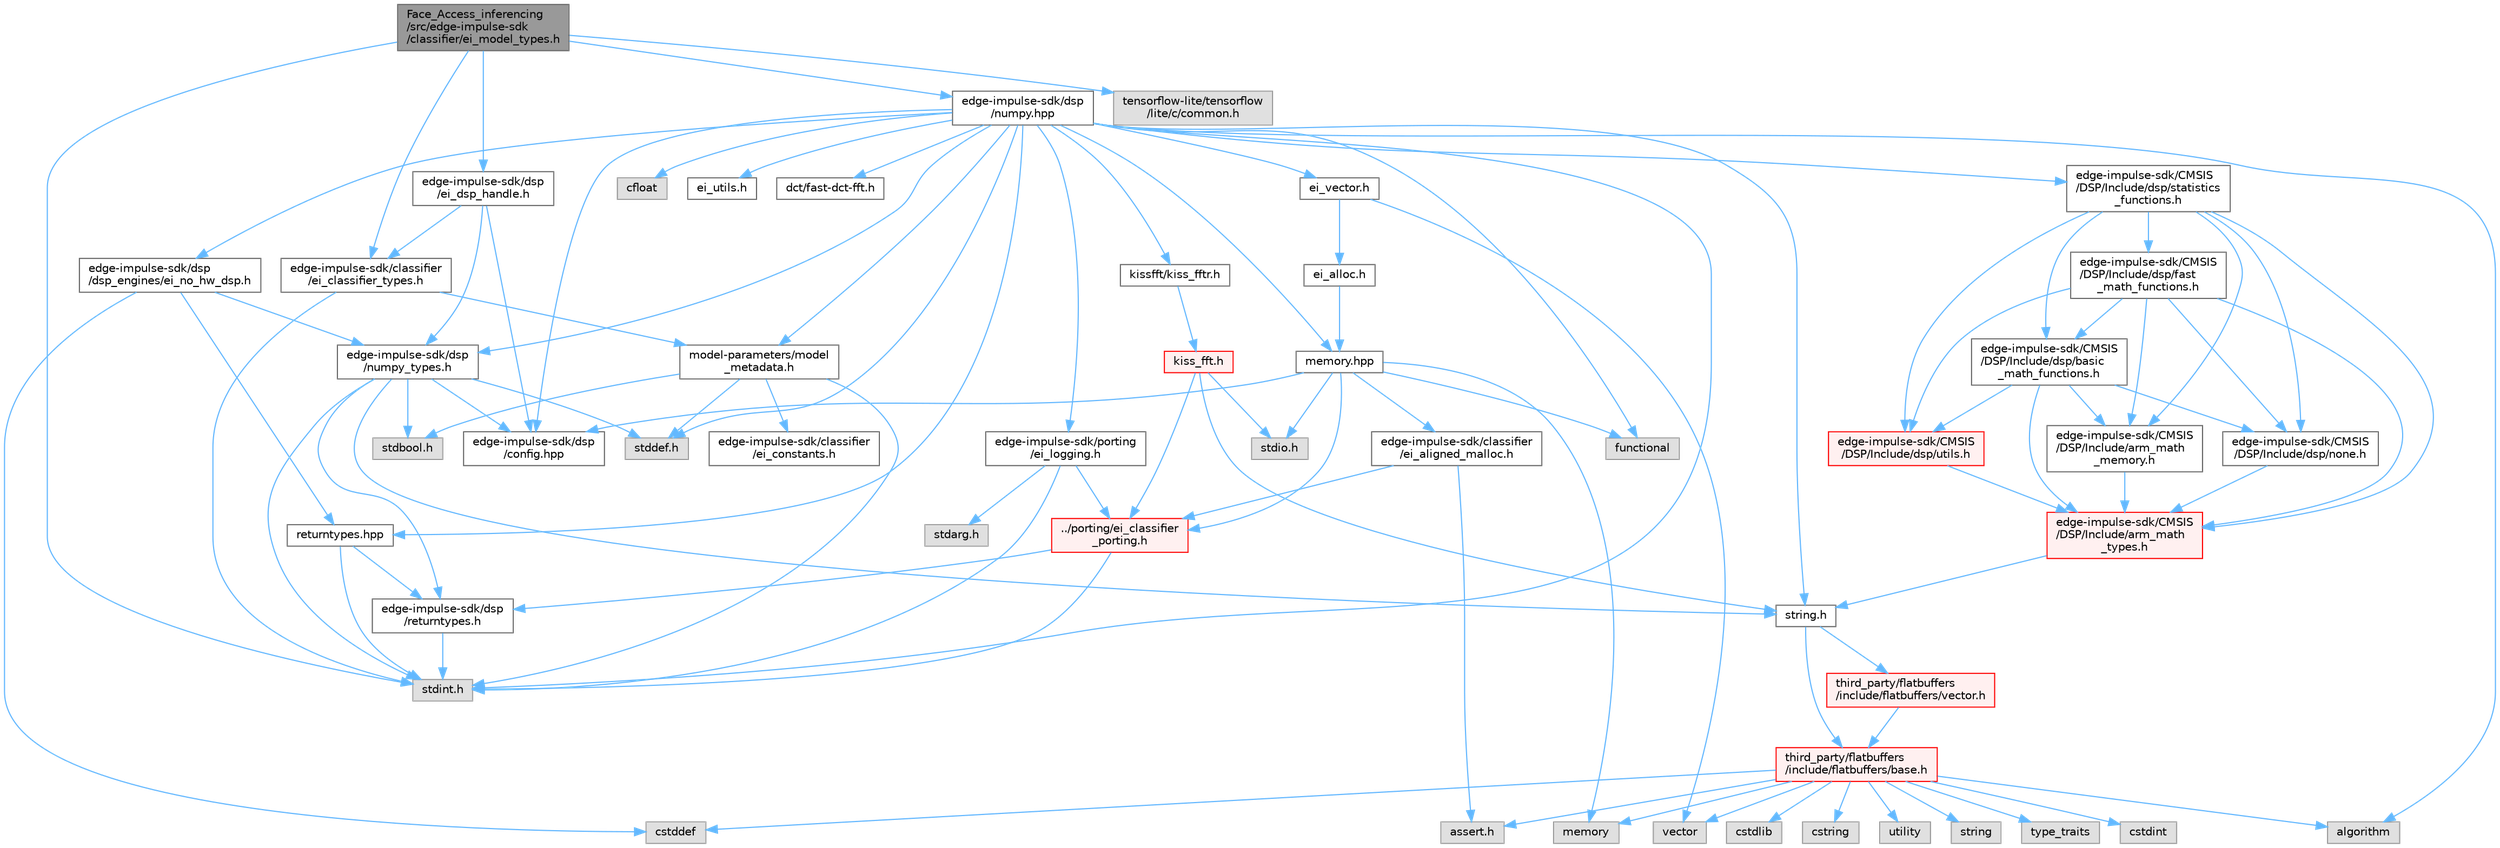 digraph "Face_Access_inferencing/src/edge-impulse-sdk/classifier/ei_model_types.h"
{
 // LATEX_PDF_SIZE
  bgcolor="transparent";
  edge [fontname=Helvetica,fontsize=10,labelfontname=Helvetica,labelfontsize=10];
  node [fontname=Helvetica,fontsize=10,shape=box,height=0.2,width=0.4];
  Node1 [id="Node000001",label="Face_Access_inferencing\l/src/edge-impulse-sdk\l/classifier/ei_model_types.h",height=0.2,width=0.4,color="gray40", fillcolor="grey60", style="filled", fontcolor="black",tooltip=" "];
  Node1 -> Node2 [id="edge98_Node000001_Node000002",color="steelblue1",style="solid",tooltip=" "];
  Node2 [id="Node000002",label="stdint.h",height=0.2,width=0.4,color="grey60", fillcolor="#E0E0E0", style="filled",tooltip=" "];
  Node1 -> Node3 [id="edge99_Node000001_Node000003",color="steelblue1",style="solid",tooltip=" "];
  Node3 [id="Node000003",label="edge-impulse-sdk/classifier\l/ei_classifier_types.h",height=0.2,width=0.4,color="grey40", fillcolor="white", style="filled",URL="$ei__classifier__types_8h.html",tooltip=" "];
  Node3 -> Node2 [id="edge100_Node000003_Node000002",color="steelblue1",style="solid",tooltip=" "];
  Node3 -> Node4 [id="edge101_Node000003_Node000004",color="steelblue1",style="solid",tooltip=" "];
  Node4 [id="Node000004",label="model-parameters/model\l_metadata.h",height=0.2,width=0.4,color="grey40", fillcolor="white", style="filled",URL="$model__metadata_8h.html",tooltip=" "];
  Node4 -> Node2 [id="edge102_Node000004_Node000002",color="steelblue1",style="solid",tooltip=" "];
  Node4 -> Node5 [id="edge103_Node000004_Node000005",color="steelblue1",style="solid",tooltip=" "];
  Node5 [id="Node000005",label="stdbool.h",height=0.2,width=0.4,color="grey60", fillcolor="#E0E0E0", style="filled",tooltip=" "];
  Node4 -> Node6 [id="edge104_Node000004_Node000006",color="steelblue1",style="solid",tooltip=" "];
  Node6 [id="Node000006",label="stddef.h",height=0.2,width=0.4,color="grey60", fillcolor="#E0E0E0", style="filled",tooltip=" "];
  Node4 -> Node7 [id="edge105_Node000004_Node000007",color="steelblue1",style="solid",tooltip=" "];
  Node7 [id="Node000007",label="edge-impulse-sdk/classifier\l/ei_constants.h",height=0.2,width=0.4,color="grey40", fillcolor="white", style="filled",URL="$ei__constants_8h.html",tooltip=" "];
  Node1 -> Node8 [id="edge106_Node000001_Node000008",color="steelblue1",style="solid",tooltip=" "];
  Node8 [id="Node000008",label="edge-impulse-sdk/dsp\l/ei_dsp_handle.h",height=0.2,width=0.4,color="grey40", fillcolor="white", style="filled",URL="$ei__dsp__handle_8h.html",tooltip=" "];
  Node8 -> Node9 [id="edge107_Node000008_Node000009",color="steelblue1",style="solid",tooltip=" "];
  Node9 [id="Node000009",label="edge-impulse-sdk/dsp\l/config.hpp",height=0.2,width=0.4,color="grey40", fillcolor="white", style="filled",URL="$config_8hpp.html",tooltip=" "];
  Node8 -> Node10 [id="edge108_Node000008_Node000010",color="steelblue1",style="solid",tooltip=" "];
  Node10 [id="Node000010",label="edge-impulse-sdk/dsp\l/numpy_types.h",height=0.2,width=0.4,color="grey40", fillcolor="white", style="filled",URL="$numpy__types_8h.html",tooltip=" "];
  Node10 -> Node2 [id="edge109_Node000010_Node000002",color="steelblue1",style="solid",tooltip=" "];
  Node10 -> Node5 [id="edge110_Node000010_Node000005",color="steelblue1",style="solid",tooltip=" "];
  Node10 -> Node11 [id="edge111_Node000010_Node000011",color="steelblue1",style="solid",tooltip=" "];
  Node11 [id="Node000011",label="string.h",height=0.2,width=0.4,color="grey40", fillcolor="white", style="filled",URL="$string_8h.html",tooltip=" "];
  Node11 -> Node12 [id="edge112_Node000011_Node000012",color="steelblue1",style="solid",tooltip=" "];
  Node12 [id="Node000012",label="third_party/flatbuffers\l/include/flatbuffers/base.h",height=0.2,width=0.4,color="red", fillcolor="#FFF0F0", style="filled",URL="$base_8h.html",tooltip=" "];
  Node12 -> Node13 [id="edge113_Node000012_Node000013",color="steelblue1",style="solid",tooltip=" "];
  Node13 [id="Node000013",label="assert.h",height=0.2,width=0.4,color="grey60", fillcolor="#E0E0E0", style="filled",tooltip=" "];
  Node12 -> Node14 [id="edge114_Node000012_Node000014",color="steelblue1",style="solid",tooltip=" "];
  Node14 [id="Node000014",label="cstdint",height=0.2,width=0.4,color="grey60", fillcolor="#E0E0E0", style="filled",tooltip=" "];
  Node12 -> Node15 [id="edge115_Node000012_Node000015",color="steelblue1",style="solid",tooltip=" "];
  Node15 [id="Node000015",label="cstddef",height=0.2,width=0.4,color="grey60", fillcolor="#E0E0E0", style="filled",tooltip=" "];
  Node12 -> Node16 [id="edge116_Node000012_Node000016",color="steelblue1",style="solid",tooltip=" "];
  Node16 [id="Node000016",label="cstdlib",height=0.2,width=0.4,color="grey60", fillcolor="#E0E0E0", style="filled",tooltip=" "];
  Node12 -> Node17 [id="edge117_Node000012_Node000017",color="steelblue1",style="solid",tooltip=" "];
  Node17 [id="Node000017",label="cstring",height=0.2,width=0.4,color="grey60", fillcolor="#E0E0E0", style="filled",tooltip=" "];
  Node12 -> Node18 [id="edge118_Node000012_Node000018",color="steelblue1",style="solid",tooltip=" "];
  Node18 [id="Node000018",label="utility",height=0.2,width=0.4,color="grey60", fillcolor="#E0E0E0", style="filled",tooltip=" "];
  Node12 -> Node19 [id="edge119_Node000012_Node000019",color="steelblue1",style="solid",tooltip=" "];
  Node19 [id="Node000019",label="string",height=0.2,width=0.4,color="grey60", fillcolor="#E0E0E0", style="filled",tooltip=" "];
  Node12 -> Node20 [id="edge120_Node000012_Node000020",color="steelblue1",style="solid",tooltip=" "];
  Node20 [id="Node000020",label="type_traits",height=0.2,width=0.4,color="grey60", fillcolor="#E0E0E0", style="filled",tooltip=" "];
  Node12 -> Node21 [id="edge121_Node000012_Node000021",color="steelblue1",style="solid",tooltip=" "];
  Node21 [id="Node000021",label="vector",height=0.2,width=0.4,color="grey60", fillcolor="#E0E0E0", style="filled",tooltip=" "];
  Node12 -> Node23 [id="edge122_Node000012_Node000023",color="steelblue1",style="solid",tooltip=" "];
  Node23 [id="Node000023",label="algorithm",height=0.2,width=0.4,color="grey60", fillcolor="#E0E0E0", style="filled",tooltip=" "];
  Node12 -> Node25 [id="edge123_Node000012_Node000025",color="steelblue1",style="solid",tooltip=" "];
  Node25 [id="Node000025",label="memory",height=0.2,width=0.4,color="grey60", fillcolor="#E0E0E0", style="filled",tooltip=" "];
  Node11 -> Node26 [id="edge124_Node000011_Node000026",color="steelblue1",style="solid",tooltip=" "];
  Node26 [id="Node000026",label="third_party/flatbuffers\l/include/flatbuffers/vector.h",height=0.2,width=0.4,color="red", fillcolor="#FFF0F0", style="filled",URL="$vector_8h.html",tooltip=" "];
  Node26 -> Node12 [id="edge125_Node000026_Node000012",color="steelblue1",style="solid",tooltip=" "];
  Node10 -> Node6 [id="edge126_Node000010_Node000006",color="steelblue1",style="solid",tooltip=" "];
  Node10 -> Node9 [id="edge127_Node000010_Node000009",color="steelblue1",style="solid",tooltip=" "];
  Node10 -> Node30 [id="edge128_Node000010_Node000030",color="steelblue1",style="solid",tooltip=" "];
  Node30 [id="Node000030",label="edge-impulse-sdk/dsp\l/returntypes.h",height=0.2,width=0.4,color="grey40", fillcolor="white", style="filled",URL="$returntypes_8h.html",tooltip=" "];
  Node30 -> Node2 [id="edge129_Node000030_Node000002",color="steelblue1",style="solid",tooltip=" "];
  Node8 -> Node3 [id="edge130_Node000008_Node000003",color="steelblue1",style="solid",tooltip=" "];
  Node1 -> Node31 [id="edge131_Node000001_Node000031",color="steelblue1",style="solid",tooltip=" "];
  Node31 [id="Node000031",label="edge-impulse-sdk/dsp\l/numpy.hpp",height=0.2,width=0.4,color="grey40", fillcolor="white", style="filled",URL="$numpy_8hpp.html",tooltip=" "];
  Node31 -> Node2 [id="edge132_Node000031_Node000002",color="steelblue1",style="solid",tooltip=" "];
  Node31 -> Node11 [id="edge133_Node000031_Node000011",color="steelblue1",style="solid",tooltip=" "];
  Node31 -> Node6 [id="edge134_Node000031_Node000006",color="steelblue1",style="solid",tooltip=" "];
  Node31 -> Node32 [id="edge135_Node000031_Node000032",color="steelblue1",style="solid",tooltip=" "];
  Node32 [id="Node000032",label="cfloat",height=0.2,width=0.4,color="grey60", fillcolor="#E0E0E0", style="filled",tooltip=" "];
  Node31 -> Node33 [id="edge136_Node000031_Node000033",color="steelblue1",style="solid",tooltip=" "];
  Node33 [id="Node000033",label="ei_vector.h",height=0.2,width=0.4,color="grey40", fillcolor="white", style="filled",URL="$ei__vector_8h.html",tooltip=" "];
  Node33 -> Node34 [id="edge137_Node000033_Node000034",color="steelblue1",style="solid",tooltip=" "];
  Node34 [id="Node000034",label="ei_alloc.h",height=0.2,width=0.4,color="grey40", fillcolor="white", style="filled",URL="$ei__alloc_8h.html",tooltip=" "];
  Node34 -> Node35 [id="edge138_Node000034_Node000035",color="steelblue1",style="solid",tooltip=" "];
  Node35 [id="Node000035",label="memory.hpp",height=0.2,width=0.4,color="grey40", fillcolor="white", style="filled",URL="$memory_8hpp.html",tooltip=" "];
  Node35 -> Node36 [id="edge139_Node000035_Node000036",color="steelblue1",style="solid",tooltip=" "];
  Node36 [id="Node000036",label="functional",height=0.2,width=0.4,color="grey60", fillcolor="#E0E0E0", style="filled",tooltip=" "];
  Node35 -> Node37 [id="edge140_Node000035_Node000037",color="steelblue1",style="solid",tooltip=" "];
  Node37 [id="Node000037",label="stdio.h",height=0.2,width=0.4,color="grey60", fillcolor="#E0E0E0", style="filled",tooltip=" "];
  Node35 -> Node25 [id="edge141_Node000035_Node000025",color="steelblue1",style="solid",tooltip=" "];
  Node35 -> Node38 [id="edge142_Node000035_Node000038",color="steelblue1",style="solid",tooltip=" "];
  Node38 [id="Node000038",label="../porting/ei_classifier\l_porting.h",height=0.2,width=0.4,color="red", fillcolor="#FFF0F0", style="filled",URL="$ei__classifier__porting_8h.html",tooltip=" "];
  Node38 -> Node2 [id="edge143_Node000038_Node000002",color="steelblue1",style="solid",tooltip=" "];
  Node38 -> Node30 [id="edge144_Node000038_Node000030",color="steelblue1",style="solid",tooltip=" "];
  Node35 -> Node40 [id="edge145_Node000035_Node000040",color="steelblue1",style="solid",tooltip=" "];
  Node40 [id="Node000040",label="edge-impulse-sdk/classifier\l/ei_aligned_malloc.h",height=0.2,width=0.4,color="grey40", fillcolor="white", style="filled",URL="$ei__aligned__malloc_8h.html",tooltip=" "];
  Node40 -> Node13 [id="edge146_Node000040_Node000013",color="steelblue1",style="solid",tooltip=" "];
  Node40 -> Node38 [id="edge147_Node000040_Node000038",color="steelblue1",style="solid",tooltip=" "];
  Node35 -> Node9 [id="edge148_Node000035_Node000009",color="steelblue1",style="solid",tooltip=" "];
  Node33 -> Node21 [id="edge149_Node000033_Node000021",color="steelblue1",style="solid",tooltip=" "];
  Node31 -> Node23 [id="edge150_Node000031_Node000023",color="steelblue1",style="solid",tooltip=" "];
  Node31 -> Node10 [id="edge151_Node000031_Node000010",color="steelblue1",style="solid",tooltip=" "];
  Node31 -> Node9 [id="edge152_Node000031_Node000009",color="steelblue1",style="solid",tooltip=" "];
  Node31 -> Node41 [id="edge153_Node000031_Node000041",color="steelblue1",style="solid",tooltip=" "];
  Node41 [id="Node000041",label="returntypes.hpp",height=0.2,width=0.4,color="grey40", fillcolor="white", style="filled",URL="$returntypes_8hpp.html",tooltip=" "];
  Node41 -> Node2 [id="edge154_Node000041_Node000002",color="steelblue1",style="solid",tooltip=" "];
  Node41 -> Node30 [id="edge155_Node000041_Node000030",color="steelblue1",style="solid",tooltip=" "];
  Node31 -> Node35 [id="edge156_Node000031_Node000035",color="steelblue1",style="solid",tooltip=" "];
  Node31 -> Node42 [id="edge157_Node000031_Node000042",color="steelblue1",style="solid",tooltip=" "];
  Node42 [id="Node000042",label="ei_utils.h",height=0.2,width=0.4,color="grey40", fillcolor="white", style="filled",URL="$ei__utils_8h.html",tooltip=" "];
  Node31 -> Node43 [id="edge158_Node000031_Node000043",color="steelblue1",style="solid",tooltip=" "];
  Node43 [id="Node000043",label="dct/fast-dct-fft.h",height=0.2,width=0.4,color="grey40", fillcolor="white", style="filled",URL="$fast-dct-fft_8h.html",tooltip=" "];
  Node31 -> Node44 [id="edge159_Node000031_Node000044",color="steelblue1",style="solid",tooltip=" "];
  Node44 [id="Node000044",label="kissfft/kiss_fftr.h",height=0.2,width=0.4,color="grey40", fillcolor="white", style="filled",URL="$_face___access__inferencing_2src_2edge-impulse-sdk_2dsp_2kissfft_2kiss__fftr_8h.html",tooltip=" "];
  Node44 -> Node45 [id="edge160_Node000044_Node000045",color="steelblue1",style="solid",tooltip=" "];
  Node45 [id="Node000045",label="kiss_fft.h",height=0.2,width=0.4,color="red", fillcolor="#FFF0F0", style="filled",URL="$_face___access__inferencing_2src_2edge-impulse-sdk_2dsp_2kissfft_2kiss__fft_8h.html",tooltip=" "];
  Node45 -> Node37 [id="edge161_Node000045_Node000037",color="steelblue1",style="solid",tooltip=" "];
  Node45 -> Node11 [id="edge162_Node000045_Node000011",color="steelblue1",style="solid",tooltip=" "];
  Node45 -> Node38 [id="edge163_Node000045_Node000038",color="steelblue1",style="solid",tooltip=" "];
  Node31 -> Node47 [id="edge164_Node000031_Node000047",color="steelblue1",style="solid",tooltip=" "];
  Node47 [id="Node000047",label="edge-impulse-sdk/porting\l/ei_logging.h",height=0.2,width=0.4,color="grey40", fillcolor="white", style="filled",URL="$ei__logging_8h.html",tooltip=" "];
  Node47 -> Node2 [id="edge165_Node000047_Node000002",color="steelblue1",style="solid",tooltip=" "];
  Node47 -> Node48 [id="edge166_Node000047_Node000048",color="steelblue1",style="solid",tooltip=" "];
  Node48 [id="Node000048",label="stdarg.h",height=0.2,width=0.4,color="grey60", fillcolor="#E0E0E0", style="filled",tooltip=" "];
  Node47 -> Node38 [id="edge167_Node000047_Node000038",color="steelblue1",style="solid",tooltip=" "];
  Node31 -> Node4 [id="edge168_Node000031_Node000004",color="steelblue1",style="solid",tooltip=" "];
  Node31 -> Node49 [id="edge169_Node000031_Node000049",color="steelblue1",style="solid",tooltip=" "];
  Node49 [id="Node000049",label="edge-impulse-sdk/dsp\l/dsp_engines/ei_no_hw_dsp.h",height=0.2,width=0.4,color="grey40", fillcolor="white", style="filled",URL="$ei__no__hw__dsp_8h.html",tooltip=" "];
  Node49 -> Node15 [id="edge170_Node000049_Node000015",color="steelblue1",style="solid",tooltip=" "];
  Node49 -> Node41 [id="edge171_Node000049_Node000041",color="steelblue1",style="solid",tooltip=" "];
  Node49 -> Node10 [id="edge172_Node000049_Node000010",color="steelblue1",style="solid",tooltip=" "];
  Node31 -> Node50 [id="edge173_Node000031_Node000050",color="steelblue1",style="solid",tooltip=" "];
  Node50 [id="Node000050",label="edge-impulse-sdk/CMSIS\l/DSP/Include/dsp/statistics\l_functions.h",height=0.2,width=0.4,color="grey40", fillcolor="white", style="filled",URL="$statistics__functions_8h.html",tooltip=" "];
  Node50 -> Node51 [id="edge174_Node000050_Node000051",color="steelblue1",style="solid",tooltip=" "];
  Node51 [id="Node000051",label="edge-impulse-sdk/CMSIS\l/DSP/Include/arm_math\l_types.h",height=0.2,width=0.4,color="red", fillcolor="#FFF0F0", style="filled",URL="$arm__math__types_8h.html",tooltip=" "];
  Node51 -> Node11 [id="edge175_Node000051_Node000011",color="steelblue1",style="solid",tooltip=" "];
  Node50 -> Node55 [id="edge176_Node000050_Node000055",color="steelblue1",style="solid",tooltip=" "];
  Node55 [id="Node000055",label="edge-impulse-sdk/CMSIS\l/DSP/Include/arm_math\l_memory.h",height=0.2,width=0.4,color="grey40", fillcolor="white", style="filled",URL="$arm__math__memory_8h.html",tooltip=" "];
  Node55 -> Node51 [id="edge177_Node000055_Node000051",color="steelblue1",style="solid",tooltip=" "];
  Node50 -> Node56 [id="edge178_Node000050_Node000056",color="steelblue1",style="solid",tooltip=" "];
  Node56 [id="Node000056",label="edge-impulse-sdk/CMSIS\l/DSP/Include/dsp/none.h",height=0.2,width=0.4,color="grey40", fillcolor="white", style="filled",URL="$none_8h.html",tooltip=" "];
  Node56 -> Node51 [id="edge179_Node000056_Node000051",color="steelblue1",style="solid",tooltip=" "];
  Node50 -> Node57 [id="edge180_Node000050_Node000057",color="steelblue1",style="solid",tooltip=" "];
  Node57 [id="Node000057",label="edge-impulse-sdk/CMSIS\l/DSP/Include/dsp/utils.h",height=0.2,width=0.4,color="red", fillcolor="#FFF0F0", style="filled",URL="$utils_8h.html",tooltip=" "];
  Node57 -> Node51 [id="edge181_Node000057_Node000051",color="steelblue1",style="solid",tooltip=" "];
  Node50 -> Node58 [id="edge182_Node000050_Node000058",color="steelblue1",style="solid",tooltip=" "];
  Node58 [id="Node000058",label="edge-impulse-sdk/CMSIS\l/DSP/Include/dsp/basic\l_math_functions.h",height=0.2,width=0.4,color="grey40", fillcolor="white", style="filled",URL="$basic__math__functions_8h.html",tooltip=" "];
  Node58 -> Node51 [id="edge183_Node000058_Node000051",color="steelblue1",style="solid",tooltip=" "];
  Node58 -> Node55 [id="edge184_Node000058_Node000055",color="steelblue1",style="solid",tooltip=" "];
  Node58 -> Node56 [id="edge185_Node000058_Node000056",color="steelblue1",style="solid",tooltip=" "];
  Node58 -> Node57 [id="edge186_Node000058_Node000057",color="steelblue1",style="solid",tooltip=" "];
  Node50 -> Node59 [id="edge187_Node000050_Node000059",color="steelblue1",style="solid",tooltip=" "];
  Node59 [id="Node000059",label="edge-impulse-sdk/CMSIS\l/DSP/Include/dsp/fast\l_math_functions.h",height=0.2,width=0.4,color="grey40", fillcolor="white", style="filled",URL="$fast__math__functions_8h.html",tooltip=" "];
  Node59 -> Node51 [id="edge188_Node000059_Node000051",color="steelblue1",style="solid",tooltip=" "];
  Node59 -> Node55 [id="edge189_Node000059_Node000055",color="steelblue1",style="solid",tooltip=" "];
  Node59 -> Node56 [id="edge190_Node000059_Node000056",color="steelblue1",style="solid",tooltip=" "];
  Node59 -> Node57 [id="edge191_Node000059_Node000057",color="steelblue1",style="solid",tooltip=" "];
  Node59 -> Node58 [id="edge192_Node000059_Node000058",color="steelblue1",style="solid",tooltip=" "];
  Node31 -> Node36 [id="edge193_Node000031_Node000036",color="steelblue1",style="solid",tooltip=" "];
  Node1 -> Node60 [id="edge194_Node000001_Node000060",color="steelblue1",style="solid",tooltip=" "];
  Node60 [id="Node000060",label="tensorflow-lite/tensorflow\l/lite/c/common.h",height=0.2,width=0.4,color="grey60", fillcolor="#E0E0E0", style="filled",tooltip=" "];
}
